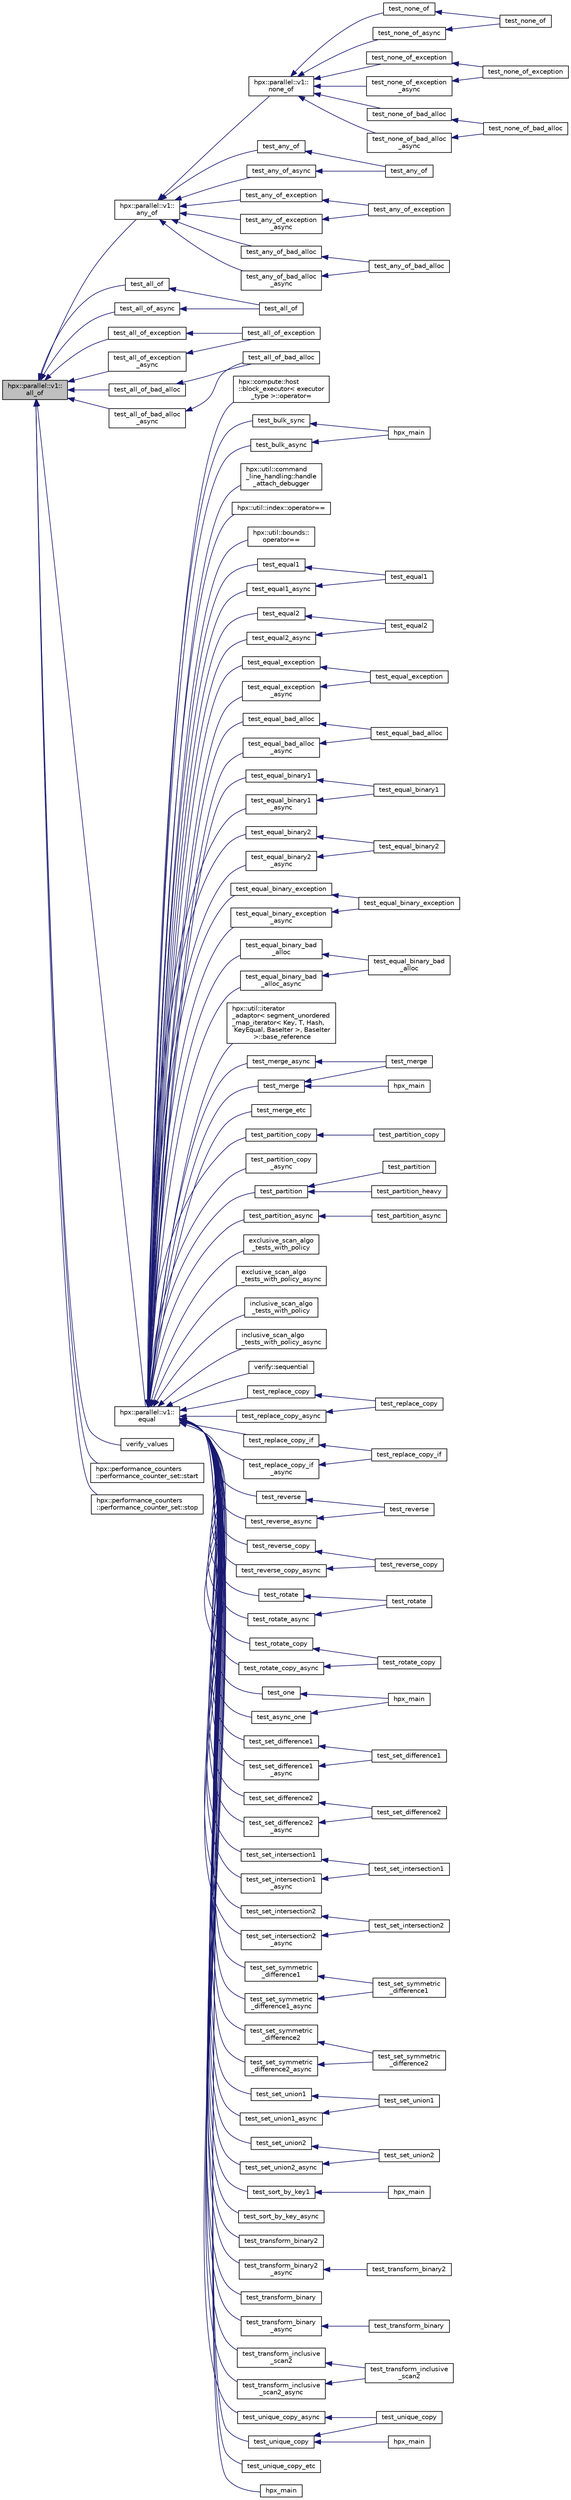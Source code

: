 digraph "hpx::parallel::v1::all_of"
{
  edge [fontname="Helvetica",fontsize="10",labelfontname="Helvetica",labelfontsize="10"];
  node [fontname="Helvetica",fontsize="10",shape=record];
  rankdir="LR";
  Node34 [label="hpx::parallel::v1::\lall_of",height=0.2,width=0.4,color="black", fillcolor="grey75", style="filled", fontcolor="black"];
  Node34 -> Node35 [dir="back",color="midnightblue",fontsize="10",style="solid",fontname="Helvetica"];
  Node35 [label="hpx::parallel::v1::\lany_of",height=0.2,width=0.4,color="black", fillcolor="white", style="filled",URL="$db/db9/namespacehpx_1_1parallel_1_1v1.html#aa0008b3858cfed5bbaca31df3f5c748c"];
  Node35 -> Node36 [dir="back",color="midnightblue",fontsize="10",style="solid",fontname="Helvetica"];
  Node36 [label="hpx::parallel::v1::\lnone_of",height=0.2,width=0.4,color="black", fillcolor="white", style="filled",URL="$db/db9/namespacehpx_1_1parallel_1_1v1.html#ae44352b56d9d9936c0ff9a90a50d3049"];
  Node36 -> Node37 [dir="back",color="midnightblue",fontsize="10",style="solid",fontname="Helvetica"];
  Node37 [label="test_none_of",height=0.2,width=0.4,color="black", fillcolor="white", style="filled",URL="$de/d32/none__of_8cpp.html#a4188d9b781e7ae7dd7a9049eb2ef3c38"];
  Node37 -> Node38 [dir="back",color="midnightblue",fontsize="10",style="solid",fontname="Helvetica"];
  Node38 [label="test_none_of",height=0.2,width=0.4,color="black", fillcolor="white", style="filled",URL="$de/d32/none__of_8cpp.html#ac5140aba2f6cd788c8180f92af739e30"];
  Node36 -> Node39 [dir="back",color="midnightblue",fontsize="10",style="solid",fontname="Helvetica"];
  Node39 [label="test_none_of_async",height=0.2,width=0.4,color="black", fillcolor="white", style="filled",URL="$de/d32/none__of_8cpp.html#a86a0a8c8f53ac6c09d22d4216bbeb59b"];
  Node39 -> Node38 [dir="back",color="midnightblue",fontsize="10",style="solid",fontname="Helvetica"];
  Node36 -> Node40 [dir="back",color="midnightblue",fontsize="10",style="solid",fontname="Helvetica"];
  Node40 [label="test_none_of_exception",height=0.2,width=0.4,color="black", fillcolor="white", style="filled",URL="$de/d32/none__of_8cpp.html#a6fc2ea520cb018511cd2c90504cadf0c"];
  Node40 -> Node41 [dir="back",color="midnightblue",fontsize="10",style="solid",fontname="Helvetica"];
  Node41 [label="test_none_of_exception",height=0.2,width=0.4,color="black", fillcolor="white", style="filled",URL="$de/d32/none__of_8cpp.html#a9bc0c63fc4811f84e58b580bac67d273"];
  Node36 -> Node42 [dir="back",color="midnightblue",fontsize="10",style="solid",fontname="Helvetica"];
  Node42 [label="test_none_of_exception\l_async",height=0.2,width=0.4,color="black", fillcolor="white", style="filled",URL="$de/d32/none__of_8cpp.html#ac4f0567bb6e5f2e6ce455ab913ec9dfc"];
  Node42 -> Node41 [dir="back",color="midnightblue",fontsize="10",style="solid",fontname="Helvetica"];
  Node36 -> Node43 [dir="back",color="midnightblue",fontsize="10",style="solid",fontname="Helvetica"];
  Node43 [label="test_none_of_bad_alloc",height=0.2,width=0.4,color="black", fillcolor="white", style="filled",URL="$de/d32/none__of_8cpp.html#af214362a538f7307354bcfb31b7f6f6c"];
  Node43 -> Node44 [dir="back",color="midnightblue",fontsize="10",style="solid",fontname="Helvetica"];
  Node44 [label="test_none_of_bad_alloc",height=0.2,width=0.4,color="black", fillcolor="white", style="filled",URL="$de/d32/none__of_8cpp.html#a3e0f3a9edc2baebb534bd12d2e5493b0"];
  Node36 -> Node45 [dir="back",color="midnightblue",fontsize="10",style="solid",fontname="Helvetica"];
  Node45 [label="test_none_of_bad_alloc\l_async",height=0.2,width=0.4,color="black", fillcolor="white", style="filled",URL="$de/d32/none__of_8cpp.html#a98a0e0974e9e9829b45c786450df942c"];
  Node45 -> Node44 [dir="back",color="midnightblue",fontsize="10",style="solid",fontname="Helvetica"];
  Node35 -> Node46 [dir="back",color="midnightblue",fontsize="10",style="solid",fontname="Helvetica"];
  Node46 [label="test_any_of",height=0.2,width=0.4,color="black", fillcolor="white", style="filled",URL="$d8/d5d/any__of_8cpp.html#a3be6d1cf182d27096e687217832b6ffb"];
  Node46 -> Node47 [dir="back",color="midnightblue",fontsize="10",style="solid",fontname="Helvetica"];
  Node47 [label="test_any_of",height=0.2,width=0.4,color="black", fillcolor="white", style="filled",URL="$d8/d5d/any__of_8cpp.html#a55a98f67dea107e8ed4973b9dd33d77c"];
  Node35 -> Node48 [dir="back",color="midnightblue",fontsize="10",style="solid",fontname="Helvetica"];
  Node48 [label="test_any_of_async",height=0.2,width=0.4,color="black", fillcolor="white", style="filled",URL="$d8/d5d/any__of_8cpp.html#af1056def42768dd08ff4f98ce58d5586"];
  Node48 -> Node47 [dir="back",color="midnightblue",fontsize="10",style="solid",fontname="Helvetica"];
  Node35 -> Node49 [dir="back",color="midnightblue",fontsize="10",style="solid",fontname="Helvetica"];
  Node49 [label="test_any_of_exception",height=0.2,width=0.4,color="black", fillcolor="white", style="filled",URL="$d8/d5d/any__of_8cpp.html#a348c2914b5d59fa0b61c79e37df17034"];
  Node49 -> Node50 [dir="back",color="midnightblue",fontsize="10",style="solid",fontname="Helvetica"];
  Node50 [label="test_any_of_exception",height=0.2,width=0.4,color="black", fillcolor="white", style="filled",URL="$d8/d5d/any__of_8cpp.html#ac154ae09b1a74e423a7ab23618009447"];
  Node35 -> Node51 [dir="back",color="midnightblue",fontsize="10",style="solid",fontname="Helvetica"];
  Node51 [label="test_any_of_exception\l_async",height=0.2,width=0.4,color="black", fillcolor="white", style="filled",URL="$d8/d5d/any__of_8cpp.html#ad81e0ee038af5e3b7dd176ced1237e38"];
  Node51 -> Node50 [dir="back",color="midnightblue",fontsize="10",style="solid",fontname="Helvetica"];
  Node35 -> Node52 [dir="back",color="midnightblue",fontsize="10",style="solid",fontname="Helvetica"];
  Node52 [label="test_any_of_bad_alloc",height=0.2,width=0.4,color="black", fillcolor="white", style="filled",URL="$d8/d5d/any__of_8cpp.html#a24ee4ddcdaee70f8bbb0a44bab89ff9a"];
  Node52 -> Node53 [dir="back",color="midnightblue",fontsize="10",style="solid",fontname="Helvetica"];
  Node53 [label="test_any_of_bad_alloc",height=0.2,width=0.4,color="black", fillcolor="white", style="filled",URL="$d8/d5d/any__of_8cpp.html#a1a6f0a18938cd83d8516faaa8f8c2a13"];
  Node35 -> Node54 [dir="back",color="midnightblue",fontsize="10",style="solid",fontname="Helvetica"];
  Node54 [label="test_any_of_bad_alloc\l_async",height=0.2,width=0.4,color="black", fillcolor="white", style="filled",URL="$d8/d5d/any__of_8cpp.html#a39de4a734510b3f4ae74c26a6c0834b0"];
  Node54 -> Node53 [dir="back",color="midnightblue",fontsize="10",style="solid",fontname="Helvetica"];
  Node34 -> Node55 [dir="back",color="midnightblue",fontsize="10",style="solid",fontname="Helvetica"];
  Node55 [label="test_all_of",height=0.2,width=0.4,color="black", fillcolor="white", style="filled",URL="$db/d88/all__of_8cpp.html#a4b1c24395fe6b12ce13aba3af14b31b4"];
  Node55 -> Node56 [dir="back",color="midnightblue",fontsize="10",style="solid",fontname="Helvetica"];
  Node56 [label="test_all_of",height=0.2,width=0.4,color="black", fillcolor="white", style="filled",URL="$db/d88/all__of_8cpp.html#af9d610e57b010037ac1f519bcbf56cfb"];
  Node34 -> Node57 [dir="back",color="midnightblue",fontsize="10",style="solid",fontname="Helvetica"];
  Node57 [label="test_all_of_async",height=0.2,width=0.4,color="black", fillcolor="white", style="filled",URL="$db/d88/all__of_8cpp.html#a19895ccda519d8c041e38dfd3ebefe9f"];
  Node57 -> Node56 [dir="back",color="midnightblue",fontsize="10",style="solid",fontname="Helvetica"];
  Node34 -> Node58 [dir="back",color="midnightblue",fontsize="10",style="solid",fontname="Helvetica"];
  Node58 [label="test_all_of_exception",height=0.2,width=0.4,color="black", fillcolor="white", style="filled",URL="$db/d88/all__of_8cpp.html#a29e6f247bb68e8380d3d1e5b23100c84"];
  Node58 -> Node59 [dir="back",color="midnightblue",fontsize="10",style="solid",fontname="Helvetica"];
  Node59 [label="test_all_of_exception",height=0.2,width=0.4,color="black", fillcolor="white", style="filled",URL="$db/d88/all__of_8cpp.html#acca8f99e5f83ca07d5324921ec1a2a1b"];
  Node34 -> Node60 [dir="back",color="midnightblue",fontsize="10",style="solid",fontname="Helvetica"];
  Node60 [label="test_all_of_exception\l_async",height=0.2,width=0.4,color="black", fillcolor="white", style="filled",URL="$db/d88/all__of_8cpp.html#a4e845a23ebb61fed071e6392f8020bce"];
  Node60 -> Node59 [dir="back",color="midnightblue",fontsize="10",style="solid",fontname="Helvetica"];
  Node34 -> Node61 [dir="back",color="midnightblue",fontsize="10",style="solid",fontname="Helvetica"];
  Node61 [label="test_all_of_bad_alloc",height=0.2,width=0.4,color="black", fillcolor="white", style="filled",URL="$db/d88/all__of_8cpp.html#aab2698d7b5bbcc4cbd6e0bf5f0aedafe"];
  Node61 -> Node62 [dir="back",color="midnightblue",fontsize="10",style="solid",fontname="Helvetica"];
  Node62 [label="test_all_of_bad_alloc",height=0.2,width=0.4,color="black", fillcolor="white", style="filled",URL="$db/d88/all__of_8cpp.html#abd165cd5daef043edbd99d5138683f9f"];
  Node34 -> Node63 [dir="back",color="midnightblue",fontsize="10",style="solid",fontname="Helvetica"];
  Node63 [label="test_all_of_bad_alloc\l_async",height=0.2,width=0.4,color="black", fillcolor="white", style="filled",URL="$db/d88/all__of_8cpp.html#a84b0ba77eb643761e4b7b64703e847a1"];
  Node63 -> Node62 [dir="back",color="midnightblue",fontsize="10",style="solid",fontname="Helvetica"];
  Node34 -> Node64 [dir="back",color="midnightblue",fontsize="10",style="solid",fontname="Helvetica"];
  Node64 [label="hpx::parallel::v1::\lequal",height=0.2,width=0.4,color="black", fillcolor="white", style="filled",URL="$db/db9/namespacehpx_1_1parallel_1_1v1.html#a0c7fdfade58cb9d4dda65892a877aa58"];
  Node64 -> Node65 [dir="back",color="midnightblue",fontsize="10",style="solid",fontname="Helvetica"];
  Node65 [label="hpx::compute::host\l::block_executor\< executor\l_type \>::operator=",height=0.2,width=0.4,color="black", fillcolor="white", style="filled",URL="$d5/d95/structhpx_1_1compute_1_1host_1_1block__executor.html#a2e94f39146de2e5db444d93100a1cd9d"];
  Node64 -> Node66 [dir="back",color="midnightblue",fontsize="10",style="solid",fontname="Helvetica"];
  Node66 [label="test_bulk_sync",height=0.2,width=0.4,color="black", fillcolor="white", style="filled",URL="$d2/d56/bulk__async_8cpp.html#abcd3c113797813e7123226b2a864d5df"];
  Node66 -> Node67 [dir="back",color="midnightblue",fontsize="10",style="solid",fontname="Helvetica"];
  Node67 [label="hpx_main",height=0.2,width=0.4,color="black", fillcolor="white", style="filled",URL="$d2/d56/bulk__async_8cpp.html#ab1825231fb9efbfb464404767c072654"];
  Node64 -> Node68 [dir="back",color="midnightblue",fontsize="10",style="solid",fontname="Helvetica"];
  Node68 [label="test_bulk_async",height=0.2,width=0.4,color="black", fillcolor="white", style="filled",URL="$d2/d56/bulk__async_8cpp.html#a0c9f242c44ff4818d7e4996d5ef3f5a5"];
  Node68 -> Node67 [dir="back",color="midnightblue",fontsize="10",style="solid",fontname="Helvetica"];
  Node64 -> Node69 [dir="back",color="midnightblue",fontsize="10",style="solid",fontname="Helvetica"];
  Node69 [label="hpx::util::command\l_line_handling::handle\l_attach_debugger",height=0.2,width=0.4,color="black", fillcolor="white", style="filled",URL="$d2/df0/structhpx_1_1util_1_1command__line__handling.html#ae8163b563d79e71fd4a62eb19be542c7"];
  Node64 -> Node70 [dir="back",color="midnightblue",fontsize="10",style="solid",fontname="Helvetica"];
  Node70 [label="hpx::util::index::operator==",height=0.2,width=0.4,color="black", fillcolor="white", style="filled",URL="$de/d30/classhpx_1_1util_1_1index.html#a8d82b76f61811925b6490c13b9bfe2a4"];
  Node64 -> Node71 [dir="back",color="midnightblue",fontsize="10",style="solid",fontname="Helvetica"];
  Node71 [label="hpx::util::bounds::\loperator==",height=0.2,width=0.4,color="black", fillcolor="white", style="filled",URL="$d4/d1b/classhpx_1_1util_1_1bounds.html#a3fcbce36a9941e7fd6738943c7249e18"];
  Node64 -> Node72 [dir="back",color="midnightblue",fontsize="10",style="solid",fontname="Helvetica"];
  Node72 [label="test_equal1",height=0.2,width=0.4,color="black", fillcolor="white", style="filled",URL="$df/d99/equal_8cpp.html#a993f6ad964cb4afb272f978a0a3e37d2"];
  Node72 -> Node73 [dir="back",color="midnightblue",fontsize="10",style="solid",fontname="Helvetica"];
  Node73 [label="test_equal1",height=0.2,width=0.4,color="black", fillcolor="white", style="filled",URL="$df/d99/equal_8cpp.html#a266612fd266a0ba9c3d331209bcea42b"];
  Node64 -> Node74 [dir="back",color="midnightblue",fontsize="10",style="solid",fontname="Helvetica"];
  Node74 [label="test_equal1_async",height=0.2,width=0.4,color="black", fillcolor="white", style="filled",URL="$df/d99/equal_8cpp.html#a597f8602188e12cea7368e6d9f6594e0"];
  Node74 -> Node73 [dir="back",color="midnightblue",fontsize="10",style="solid",fontname="Helvetica"];
  Node64 -> Node75 [dir="back",color="midnightblue",fontsize="10",style="solid",fontname="Helvetica"];
  Node75 [label="test_equal2",height=0.2,width=0.4,color="black", fillcolor="white", style="filled",URL="$df/d99/equal_8cpp.html#aa6286147cba8b8d2b0eaab5b94d8a677"];
  Node75 -> Node76 [dir="back",color="midnightblue",fontsize="10",style="solid",fontname="Helvetica"];
  Node76 [label="test_equal2",height=0.2,width=0.4,color="black", fillcolor="white", style="filled",URL="$df/d99/equal_8cpp.html#ab46092af8ed024e519558130a9ff6ad7"];
  Node64 -> Node77 [dir="back",color="midnightblue",fontsize="10",style="solid",fontname="Helvetica"];
  Node77 [label="test_equal2_async",height=0.2,width=0.4,color="black", fillcolor="white", style="filled",URL="$df/d99/equal_8cpp.html#a3359950a33be0341540aafc6ef22a748"];
  Node77 -> Node76 [dir="back",color="midnightblue",fontsize="10",style="solid",fontname="Helvetica"];
  Node64 -> Node78 [dir="back",color="midnightblue",fontsize="10",style="solid",fontname="Helvetica"];
  Node78 [label="test_equal_exception",height=0.2,width=0.4,color="black", fillcolor="white", style="filled",URL="$df/d99/equal_8cpp.html#a6692be2d4f8233c6a880b6e716ed3c21"];
  Node78 -> Node79 [dir="back",color="midnightblue",fontsize="10",style="solid",fontname="Helvetica"];
  Node79 [label="test_equal_exception",height=0.2,width=0.4,color="black", fillcolor="white", style="filled",URL="$df/d99/equal_8cpp.html#a654bd2cffe5da6e72f51c68f9ab1163e"];
  Node64 -> Node80 [dir="back",color="midnightblue",fontsize="10",style="solid",fontname="Helvetica"];
  Node80 [label="test_equal_exception\l_async",height=0.2,width=0.4,color="black", fillcolor="white", style="filled",URL="$df/d99/equal_8cpp.html#aefe3cd6440e52513c0e461ceaa633561"];
  Node80 -> Node79 [dir="back",color="midnightblue",fontsize="10",style="solid",fontname="Helvetica"];
  Node64 -> Node81 [dir="back",color="midnightblue",fontsize="10",style="solid",fontname="Helvetica"];
  Node81 [label="test_equal_bad_alloc",height=0.2,width=0.4,color="black", fillcolor="white", style="filled",URL="$df/d99/equal_8cpp.html#af950f7fdd7126a3d4e7070031dc3d5df"];
  Node81 -> Node82 [dir="back",color="midnightblue",fontsize="10",style="solid",fontname="Helvetica"];
  Node82 [label="test_equal_bad_alloc",height=0.2,width=0.4,color="black", fillcolor="white", style="filled",URL="$df/d99/equal_8cpp.html#a318e41dc6f7de4f8efc467ec0b018174"];
  Node64 -> Node83 [dir="back",color="midnightblue",fontsize="10",style="solid",fontname="Helvetica"];
  Node83 [label="test_equal_bad_alloc\l_async",height=0.2,width=0.4,color="black", fillcolor="white", style="filled",URL="$df/d99/equal_8cpp.html#ab3ba5ebcf2015b2ea24c68f1ac9bd45d"];
  Node83 -> Node82 [dir="back",color="midnightblue",fontsize="10",style="solid",fontname="Helvetica"];
  Node64 -> Node84 [dir="back",color="midnightblue",fontsize="10",style="solid",fontname="Helvetica"];
  Node84 [label="test_equal_binary1",height=0.2,width=0.4,color="black", fillcolor="white", style="filled",URL="$d2/ddd/equal__binary_8cpp.html#ac243042dee077edd93dabe07c31f9b67"];
  Node84 -> Node85 [dir="back",color="midnightblue",fontsize="10",style="solid",fontname="Helvetica"];
  Node85 [label="test_equal_binary1",height=0.2,width=0.4,color="black", fillcolor="white", style="filled",URL="$d2/ddd/equal__binary_8cpp.html#aac9403c0b55aee6913ca61ced86fc040"];
  Node64 -> Node86 [dir="back",color="midnightblue",fontsize="10",style="solid",fontname="Helvetica"];
  Node86 [label="test_equal_binary1\l_async",height=0.2,width=0.4,color="black", fillcolor="white", style="filled",URL="$d2/ddd/equal__binary_8cpp.html#a0bf303e8f092a05593843e28a35491da"];
  Node86 -> Node85 [dir="back",color="midnightblue",fontsize="10",style="solid",fontname="Helvetica"];
  Node64 -> Node87 [dir="back",color="midnightblue",fontsize="10",style="solid",fontname="Helvetica"];
  Node87 [label="test_equal_binary2",height=0.2,width=0.4,color="black", fillcolor="white", style="filled",URL="$d2/ddd/equal__binary_8cpp.html#af689980805cbcb82c9ff24d53a778984"];
  Node87 -> Node88 [dir="back",color="midnightblue",fontsize="10",style="solid",fontname="Helvetica"];
  Node88 [label="test_equal_binary2",height=0.2,width=0.4,color="black", fillcolor="white", style="filled",URL="$d2/ddd/equal__binary_8cpp.html#ac61a3dca8256a3977f2fa79a5159f330"];
  Node64 -> Node89 [dir="back",color="midnightblue",fontsize="10",style="solid",fontname="Helvetica"];
  Node89 [label="test_equal_binary2\l_async",height=0.2,width=0.4,color="black", fillcolor="white", style="filled",URL="$d2/ddd/equal__binary_8cpp.html#a65247ce0883e15b03dd40be1d6b43f8d"];
  Node89 -> Node88 [dir="back",color="midnightblue",fontsize="10",style="solid",fontname="Helvetica"];
  Node64 -> Node90 [dir="back",color="midnightblue",fontsize="10",style="solid",fontname="Helvetica"];
  Node90 [label="test_equal_binary_exception",height=0.2,width=0.4,color="black", fillcolor="white", style="filled",URL="$d2/ddd/equal__binary_8cpp.html#aac0d8667f4a6b730f668fb793bf7a348"];
  Node90 -> Node91 [dir="back",color="midnightblue",fontsize="10",style="solid",fontname="Helvetica"];
  Node91 [label="test_equal_binary_exception",height=0.2,width=0.4,color="black", fillcolor="white", style="filled",URL="$d2/ddd/equal__binary_8cpp.html#a38873c530e81ac91641669845f09887a"];
  Node64 -> Node92 [dir="back",color="midnightblue",fontsize="10",style="solid",fontname="Helvetica"];
  Node92 [label="test_equal_binary_exception\l_async",height=0.2,width=0.4,color="black", fillcolor="white", style="filled",URL="$d2/ddd/equal__binary_8cpp.html#ab23d2d7b96fd0abd15e4c710481be38f"];
  Node92 -> Node91 [dir="back",color="midnightblue",fontsize="10",style="solid",fontname="Helvetica"];
  Node64 -> Node93 [dir="back",color="midnightblue",fontsize="10",style="solid",fontname="Helvetica"];
  Node93 [label="test_equal_binary_bad\l_alloc",height=0.2,width=0.4,color="black", fillcolor="white", style="filled",URL="$d2/ddd/equal__binary_8cpp.html#a6563a612c52fb145353dd711752ec0ab"];
  Node93 -> Node94 [dir="back",color="midnightblue",fontsize="10",style="solid",fontname="Helvetica"];
  Node94 [label="test_equal_binary_bad\l_alloc",height=0.2,width=0.4,color="black", fillcolor="white", style="filled",URL="$d2/ddd/equal__binary_8cpp.html#a8cacd12acd667ad1a2115f98c43dedd6"];
  Node64 -> Node95 [dir="back",color="midnightblue",fontsize="10",style="solid",fontname="Helvetica"];
  Node95 [label="test_equal_binary_bad\l_alloc_async",height=0.2,width=0.4,color="black", fillcolor="white", style="filled",URL="$d2/ddd/equal__binary_8cpp.html#ae142fdafd69712b8e1cd0eb516c06740"];
  Node95 -> Node94 [dir="back",color="midnightblue",fontsize="10",style="solid",fontname="Helvetica"];
  Node64 -> Node96 [dir="back",color="midnightblue",fontsize="10",style="solid",fontname="Helvetica"];
  Node96 [label="hpx::util::iterator\l_adaptor\< segment_unordered\l_map_iterator\< Key, T, Hash,\l KeyEqual, BaseIter \>, BaseIter\l \>::base_reference",height=0.2,width=0.4,color="black", fillcolor="white", style="filled",URL="$dd/d31/classhpx_1_1util_1_1iterator__adaptor.html#a94fc51756ea35a5e0b1523c242b7fb3c"];
  Node64 -> Node97 [dir="back",color="midnightblue",fontsize="10",style="solid",fontname="Helvetica"];
  Node97 [label="test_merge",height=0.2,width=0.4,color="black", fillcolor="white", style="filled",URL="$db/d38/merge__range_8cpp.html#a2e0060748d277706ba728016568f1dbf"];
  Node97 -> Node98 [dir="back",color="midnightblue",fontsize="10",style="solid",fontname="Helvetica"];
  Node98 [label="test_merge",height=0.2,width=0.4,color="black", fillcolor="white", style="filled",URL="$db/d38/merge__range_8cpp.html#a28ba96ddbd72d2443824c9f436ce4151"];
  Node97 -> Node99 [dir="back",color="midnightblue",fontsize="10",style="solid",fontname="Helvetica"];
  Node99 [label="hpx_main",height=0.2,width=0.4,color="black", fillcolor="white", style="filled",URL="$db/d38/merge__range_8cpp.html#a4ca51ec94fa82421fc621b58eef7b01c"];
  Node64 -> Node100 [dir="back",color="midnightblue",fontsize="10",style="solid",fontname="Helvetica"];
  Node100 [label="test_merge_async",height=0.2,width=0.4,color="black", fillcolor="white", style="filled",URL="$db/d38/merge__range_8cpp.html#ac7a94e614f43f22799d481ea272af59e"];
  Node100 -> Node98 [dir="back",color="midnightblue",fontsize="10",style="solid",fontname="Helvetica"];
  Node64 -> Node101 [dir="back",color="midnightblue",fontsize="10",style="solid",fontname="Helvetica"];
  Node101 [label="test_merge_etc",height=0.2,width=0.4,color="black", fillcolor="white", style="filled",URL="$dc/d10/merge__tests_8hpp.html#ad0f4882078c9e3e1f692464e67040c7a"];
  Node64 -> Node102 [dir="back",color="midnightblue",fontsize="10",style="solid",fontname="Helvetica"];
  Node102 [label="test_partition_copy",height=0.2,width=0.4,color="black", fillcolor="white", style="filled",URL="$d9/dfa/partition__copy__tests_8hpp.html#ad9ddd8ab895684ada0894aaab61eb447"];
  Node102 -> Node103 [dir="back",color="midnightblue",fontsize="10",style="solid",fontname="Helvetica"];
  Node103 [label="test_partition_copy",height=0.2,width=0.4,color="black", fillcolor="white", style="filled",URL="$d9/dfa/partition__copy__tests_8hpp.html#a5096dfa0bc38fc345992a0392cdd7dfd"];
  Node64 -> Node104 [dir="back",color="midnightblue",fontsize="10",style="solid",fontname="Helvetica"];
  Node104 [label="test_partition_copy\l_async",height=0.2,width=0.4,color="black", fillcolor="white", style="filled",URL="$d9/dfa/partition__copy__tests_8hpp.html#ac159394185d42c0081d696f41aff774c"];
  Node64 -> Node105 [dir="back",color="midnightblue",fontsize="10",style="solid",fontname="Helvetica"];
  Node105 [label="test_partition",height=0.2,width=0.4,color="black", fillcolor="white", style="filled",URL="$df/dd8/partition__tests_8hpp.html#a4f40d9e862c5aaa7e64d56fc15f089ce"];
  Node105 -> Node106 [dir="back",color="midnightblue",fontsize="10",style="solid",fontname="Helvetica"];
  Node106 [label="test_partition",height=0.2,width=0.4,color="black", fillcolor="white", style="filled",URL="$df/dd8/partition__tests_8hpp.html#ac570753d8bc211c4f3f2191fc0614e84"];
  Node105 -> Node107 [dir="back",color="midnightblue",fontsize="10",style="solid",fontname="Helvetica"];
  Node107 [label="test_partition_heavy",height=0.2,width=0.4,color="black", fillcolor="white", style="filled",URL="$df/dd8/partition__tests_8hpp.html#aa34b09b89272730e508bef4664c15560"];
  Node64 -> Node108 [dir="back",color="midnightblue",fontsize="10",style="solid",fontname="Helvetica"];
  Node108 [label="test_partition_async",height=0.2,width=0.4,color="black", fillcolor="white", style="filled",URL="$df/dd8/partition__tests_8hpp.html#aae3d4d8e7dafc0029ef1ef9296dd49da"];
  Node108 -> Node109 [dir="back",color="midnightblue",fontsize="10",style="solid",fontname="Helvetica"];
  Node109 [label="test_partition_async",height=0.2,width=0.4,color="black", fillcolor="white", style="filled",URL="$df/dd8/partition__tests_8hpp.html#a5b2b400969b46c7a629f0794120917a6"];
  Node64 -> Node110 [dir="back",color="midnightblue",fontsize="10",style="solid",fontname="Helvetica"];
  Node110 [label="exclusive_scan_algo\l_tests_with_policy",height=0.2,width=0.4,color="black", fillcolor="white", style="filled",URL="$d2/dda/partitioned__vector__exclusive__scan_8cpp.html#a4a261a1382349c14bb90c84e6c42992f"];
  Node64 -> Node111 [dir="back",color="midnightblue",fontsize="10",style="solid",fontname="Helvetica"];
  Node111 [label="exclusive_scan_algo\l_tests_with_policy_async",height=0.2,width=0.4,color="black", fillcolor="white", style="filled",URL="$d2/dda/partitioned__vector__exclusive__scan_8cpp.html#a430eb978e18bd4deefe98774b98d73d0"];
  Node64 -> Node112 [dir="back",color="midnightblue",fontsize="10",style="solid",fontname="Helvetica"];
  Node112 [label="inclusive_scan_algo\l_tests_with_policy",height=0.2,width=0.4,color="black", fillcolor="white", style="filled",URL="$d0/dd9/partitioned__vector__inclusive__scan_8cpp.html#a34738553072fae9ba4943c819d65ebaf"];
  Node64 -> Node113 [dir="back",color="midnightblue",fontsize="10",style="solid",fontname="Helvetica"];
  Node113 [label="inclusive_scan_algo\l_tests_with_policy_async",height=0.2,width=0.4,color="black", fillcolor="white", style="filled",URL="$d0/dd9/partitioned__vector__inclusive__scan_8cpp.html#ab0bfeba9eb0de80c695d41005ad8d0a9"];
  Node64 -> Node114 [dir="back",color="midnightblue",fontsize="10",style="solid",fontname="Helvetica"];
  Node114 [label="verify::sequential",height=0.2,width=0.4,color="black", fillcolor="white", style="filled",URL="$db/d9c/structverify.html#a9e306b7e822040bbb51f4a5ef9f6d193"];
  Node64 -> Node115 [dir="back",color="midnightblue",fontsize="10",style="solid",fontname="Helvetica"];
  Node115 [label="test_replace_copy",height=0.2,width=0.4,color="black", fillcolor="white", style="filled",URL="$da/d69/replace__copy_8cpp.html#a549287bdbc50f6d0ee9398a1b96d0b3e"];
  Node115 -> Node116 [dir="back",color="midnightblue",fontsize="10",style="solid",fontname="Helvetica"];
  Node116 [label="test_replace_copy",height=0.2,width=0.4,color="black", fillcolor="white", style="filled",URL="$da/d69/replace__copy_8cpp.html#a05c8b7bb0285728f3c094b6d54d917ec"];
  Node64 -> Node117 [dir="back",color="midnightblue",fontsize="10",style="solid",fontname="Helvetica"];
  Node117 [label="test_replace_copy_async",height=0.2,width=0.4,color="black", fillcolor="white", style="filled",URL="$da/d69/replace__copy_8cpp.html#a97e96f670ad38d3f3c03779deb3a346c"];
  Node117 -> Node116 [dir="back",color="midnightblue",fontsize="10",style="solid",fontname="Helvetica"];
  Node64 -> Node118 [dir="back",color="midnightblue",fontsize="10",style="solid",fontname="Helvetica"];
  Node118 [label="test_replace_copy_if",height=0.2,width=0.4,color="black", fillcolor="white", style="filled",URL="$d4/d1c/replace__copy__if_8cpp.html#aa848d9d1e416d0099784c89a557b0a5a"];
  Node118 -> Node119 [dir="back",color="midnightblue",fontsize="10",style="solid",fontname="Helvetica"];
  Node119 [label="test_replace_copy_if",height=0.2,width=0.4,color="black", fillcolor="white", style="filled",URL="$d4/d1c/replace__copy__if_8cpp.html#acee9cfa2e51505cb86a8d62f2faf3262"];
  Node64 -> Node120 [dir="back",color="midnightblue",fontsize="10",style="solid",fontname="Helvetica"];
  Node120 [label="test_replace_copy_if\l_async",height=0.2,width=0.4,color="black", fillcolor="white", style="filled",URL="$d4/d1c/replace__copy__if_8cpp.html#aa32e57023525ecb3fe7d68c541ef1fb4"];
  Node120 -> Node119 [dir="back",color="midnightblue",fontsize="10",style="solid",fontname="Helvetica"];
  Node64 -> Node121 [dir="back",color="midnightblue",fontsize="10",style="solid",fontname="Helvetica"];
  Node121 [label="test_reverse",height=0.2,width=0.4,color="black", fillcolor="white", style="filled",URL="$d8/dc4/reverse_8cpp.html#a698a7dfc93bebfd1903e9279d728b478"];
  Node121 -> Node122 [dir="back",color="midnightblue",fontsize="10",style="solid",fontname="Helvetica"];
  Node122 [label="test_reverse",height=0.2,width=0.4,color="black", fillcolor="white", style="filled",URL="$d8/dc4/reverse_8cpp.html#af8ceb06646276dda271ee75fb9cb1330"];
  Node64 -> Node123 [dir="back",color="midnightblue",fontsize="10",style="solid",fontname="Helvetica"];
  Node123 [label="test_reverse_async",height=0.2,width=0.4,color="black", fillcolor="white", style="filled",URL="$d8/dc4/reverse_8cpp.html#a98d04b1d1b66041667a0b108cb75bd94"];
  Node123 -> Node122 [dir="back",color="midnightblue",fontsize="10",style="solid",fontname="Helvetica"];
  Node64 -> Node124 [dir="back",color="midnightblue",fontsize="10",style="solid",fontname="Helvetica"];
  Node124 [label="test_reverse_copy",height=0.2,width=0.4,color="black", fillcolor="white", style="filled",URL="$dd/d14/reverse__copy_8cpp.html#a298232cec66ae90b0563ba2508e907b5"];
  Node124 -> Node125 [dir="back",color="midnightblue",fontsize="10",style="solid",fontname="Helvetica"];
  Node125 [label="test_reverse_copy",height=0.2,width=0.4,color="black", fillcolor="white", style="filled",URL="$dd/d14/reverse__copy_8cpp.html#ab0b50f6c4edc06c204ac93d6fa68a350"];
  Node64 -> Node126 [dir="back",color="midnightblue",fontsize="10",style="solid",fontname="Helvetica"];
  Node126 [label="test_reverse_copy_async",height=0.2,width=0.4,color="black", fillcolor="white", style="filled",URL="$dd/d14/reverse__copy_8cpp.html#ab9e629812148935cc830738ad470eb27"];
  Node126 -> Node125 [dir="back",color="midnightblue",fontsize="10",style="solid",fontname="Helvetica"];
  Node64 -> Node127 [dir="back",color="midnightblue",fontsize="10",style="solid",fontname="Helvetica"];
  Node127 [label="test_rotate",height=0.2,width=0.4,color="black", fillcolor="white", style="filled",URL="$d7/d5d/rotate_8cpp.html#ab8a8520d8bdef3f9022bc5377426d949"];
  Node127 -> Node128 [dir="back",color="midnightblue",fontsize="10",style="solid",fontname="Helvetica"];
  Node128 [label="test_rotate",height=0.2,width=0.4,color="black", fillcolor="white", style="filled",URL="$d7/d5d/rotate_8cpp.html#ae9e7ca0d224acd1e52ac006b1b1249e6"];
  Node64 -> Node129 [dir="back",color="midnightblue",fontsize="10",style="solid",fontname="Helvetica"];
  Node129 [label="test_rotate_async",height=0.2,width=0.4,color="black", fillcolor="white", style="filled",URL="$d7/d5d/rotate_8cpp.html#ae3e37eb13d1c555e7ec861e99599cecb"];
  Node129 -> Node128 [dir="back",color="midnightblue",fontsize="10",style="solid",fontname="Helvetica"];
  Node64 -> Node130 [dir="back",color="midnightblue",fontsize="10",style="solid",fontname="Helvetica"];
  Node130 [label="test_rotate_copy",height=0.2,width=0.4,color="black", fillcolor="white", style="filled",URL="$da/d77/rotate__copy_8cpp.html#aef8e9231188daeb3b06747b380edc1d4"];
  Node130 -> Node131 [dir="back",color="midnightblue",fontsize="10",style="solid",fontname="Helvetica"];
  Node131 [label="test_rotate_copy",height=0.2,width=0.4,color="black", fillcolor="white", style="filled",URL="$da/d77/rotate__copy_8cpp.html#aaea38fe186770a0f25e4bd45d2bc0efe"];
  Node64 -> Node132 [dir="back",color="midnightblue",fontsize="10",style="solid",fontname="Helvetica"];
  Node132 [label="test_rotate_copy_async",height=0.2,width=0.4,color="black", fillcolor="white", style="filled",URL="$da/d77/rotate__copy_8cpp.html#a1f7621ef1cefc5b6afa027925c14e5be"];
  Node132 -> Node131 [dir="back",color="midnightblue",fontsize="10",style="solid",fontname="Helvetica"];
  Node64 -> Node133 [dir="back",color="midnightblue",fontsize="10",style="solid",fontname="Helvetica"];
  Node133 [label="test_one",height=0.2,width=0.4,color="black", fillcolor="white", style="filled",URL="$d6/d4b/scan__different__inits_8cpp.html#a2dca6b152f8357818ee3cc75d6547a40"];
  Node133 -> Node134 [dir="back",color="midnightblue",fontsize="10",style="solid",fontname="Helvetica"];
  Node134 [label="hpx_main",height=0.2,width=0.4,color="black", fillcolor="white", style="filled",URL="$d6/d4b/scan__different__inits_8cpp.html#a4ca51ec94fa82421fc621b58eef7b01c"];
  Node64 -> Node135 [dir="back",color="midnightblue",fontsize="10",style="solid",fontname="Helvetica"];
  Node135 [label="test_async_one",height=0.2,width=0.4,color="black", fillcolor="white", style="filled",URL="$d6/d4b/scan__different__inits_8cpp.html#afe7bf95c5a454262bee1d49e0c9a2b4e"];
  Node135 -> Node134 [dir="back",color="midnightblue",fontsize="10",style="solid",fontname="Helvetica"];
  Node64 -> Node136 [dir="back",color="midnightblue",fontsize="10",style="solid",fontname="Helvetica"];
  Node136 [label="test_set_difference1",height=0.2,width=0.4,color="black", fillcolor="white", style="filled",URL="$d5/d98/set__difference_8cpp.html#aa5ef48dcbfc36441fd35dfaf8a44405a"];
  Node136 -> Node137 [dir="back",color="midnightblue",fontsize="10",style="solid",fontname="Helvetica"];
  Node137 [label="test_set_difference1",height=0.2,width=0.4,color="black", fillcolor="white", style="filled",URL="$d5/d98/set__difference_8cpp.html#a83e8c92f1666fe095721c8ea4ef8ca90"];
  Node64 -> Node138 [dir="back",color="midnightblue",fontsize="10",style="solid",fontname="Helvetica"];
  Node138 [label="test_set_difference1\l_async",height=0.2,width=0.4,color="black", fillcolor="white", style="filled",URL="$d5/d98/set__difference_8cpp.html#a7c5d0e06c1a72bdf86a4d59bcdfaf206"];
  Node138 -> Node137 [dir="back",color="midnightblue",fontsize="10",style="solid",fontname="Helvetica"];
  Node64 -> Node139 [dir="back",color="midnightblue",fontsize="10",style="solid",fontname="Helvetica"];
  Node139 [label="test_set_difference2",height=0.2,width=0.4,color="black", fillcolor="white", style="filled",URL="$d5/d98/set__difference_8cpp.html#a7e5cdcd8b098d630b553a44690695466"];
  Node139 -> Node140 [dir="back",color="midnightblue",fontsize="10",style="solid",fontname="Helvetica"];
  Node140 [label="test_set_difference2",height=0.2,width=0.4,color="black", fillcolor="white", style="filled",URL="$d5/d98/set__difference_8cpp.html#abb472a1f465d351ea084ea362a5fe669"];
  Node64 -> Node141 [dir="back",color="midnightblue",fontsize="10",style="solid",fontname="Helvetica"];
  Node141 [label="test_set_difference2\l_async",height=0.2,width=0.4,color="black", fillcolor="white", style="filled",URL="$d5/d98/set__difference_8cpp.html#ac38db7d14fe24f38054132e20e95a1d6"];
  Node141 -> Node140 [dir="back",color="midnightblue",fontsize="10",style="solid",fontname="Helvetica"];
  Node64 -> Node142 [dir="back",color="midnightblue",fontsize="10",style="solid",fontname="Helvetica"];
  Node142 [label="test_set_intersection1",height=0.2,width=0.4,color="black", fillcolor="white", style="filled",URL="$dd/d83/set__intersection_8cpp.html#a26ae57f28f2ec442dcd8fe3fd5e0225c"];
  Node142 -> Node143 [dir="back",color="midnightblue",fontsize="10",style="solid",fontname="Helvetica"];
  Node143 [label="test_set_intersection1",height=0.2,width=0.4,color="black", fillcolor="white", style="filled",URL="$dd/d83/set__intersection_8cpp.html#ae89369e72fb53b6b228b7802905112d7"];
  Node64 -> Node144 [dir="back",color="midnightblue",fontsize="10",style="solid",fontname="Helvetica"];
  Node144 [label="test_set_intersection1\l_async",height=0.2,width=0.4,color="black", fillcolor="white", style="filled",URL="$dd/d83/set__intersection_8cpp.html#ad4d7143e7c4fb9a9d288dbf5304fe792"];
  Node144 -> Node143 [dir="back",color="midnightblue",fontsize="10",style="solid",fontname="Helvetica"];
  Node64 -> Node145 [dir="back",color="midnightblue",fontsize="10",style="solid",fontname="Helvetica"];
  Node145 [label="test_set_intersection2",height=0.2,width=0.4,color="black", fillcolor="white", style="filled",URL="$dd/d83/set__intersection_8cpp.html#a539d8b0bd3df41a9cd2658f6751c84a4"];
  Node145 -> Node146 [dir="back",color="midnightblue",fontsize="10",style="solid",fontname="Helvetica"];
  Node146 [label="test_set_intersection2",height=0.2,width=0.4,color="black", fillcolor="white", style="filled",URL="$dd/d83/set__intersection_8cpp.html#a547b964f7faba46990dafbb9e6d8a96e"];
  Node64 -> Node147 [dir="back",color="midnightblue",fontsize="10",style="solid",fontname="Helvetica"];
  Node147 [label="test_set_intersection2\l_async",height=0.2,width=0.4,color="black", fillcolor="white", style="filled",URL="$dd/d83/set__intersection_8cpp.html#a55845f5792feea3dbd9edbc297f32663"];
  Node147 -> Node146 [dir="back",color="midnightblue",fontsize="10",style="solid",fontname="Helvetica"];
  Node64 -> Node148 [dir="back",color="midnightblue",fontsize="10",style="solid",fontname="Helvetica"];
  Node148 [label="test_set_symmetric\l_difference1",height=0.2,width=0.4,color="black", fillcolor="white", style="filled",URL="$d4/d0c/set__symmetric__difference_8cpp.html#a72e3a27d859122adca768080762a6937"];
  Node148 -> Node149 [dir="back",color="midnightblue",fontsize="10",style="solid",fontname="Helvetica"];
  Node149 [label="test_set_symmetric\l_difference1",height=0.2,width=0.4,color="black", fillcolor="white", style="filled",URL="$d4/d0c/set__symmetric__difference_8cpp.html#a4ca9adcea10de8f266e52386db9a0edb"];
  Node64 -> Node150 [dir="back",color="midnightblue",fontsize="10",style="solid",fontname="Helvetica"];
  Node150 [label="test_set_symmetric\l_difference1_async",height=0.2,width=0.4,color="black", fillcolor="white", style="filled",URL="$d4/d0c/set__symmetric__difference_8cpp.html#a3be9afeae23e298c9b3af32ada4db7c9"];
  Node150 -> Node149 [dir="back",color="midnightblue",fontsize="10",style="solid",fontname="Helvetica"];
  Node64 -> Node151 [dir="back",color="midnightblue",fontsize="10",style="solid",fontname="Helvetica"];
  Node151 [label="test_set_symmetric\l_difference2",height=0.2,width=0.4,color="black", fillcolor="white", style="filled",URL="$d4/d0c/set__symmetric__difference_8cpp.html#aad15f5840f8e5438bc5ec5203fb472d9"];
  Node151 -> Node152 [dir="back",color="midnightblue",fontsize="10",style="solid",fontname="Helvetica"];
  Node152 [label="test_set_symmetric\l_difference2",height=0.2,width=0.4,color="black", fillcolor="white", style="filled",URL="$d4/d0c/set__symmetric__difference_8cpp.html#ab6dbf7a0c746abfb37379b406eac4381"];
  Node64 -> Node153 [dir="back",color="midnightblue",fontsize="10",style="solid",fontname="Helvetica"];
  Node153 [label="test_set_symmetric\l_difference2_async",height=0.2,width=0.4,color="black", fillcolor="white", style="filled",URL="$d4/d0c/set__symmetric__difference_8cpp.html#af9925c4684e172430d77219020a782c5"];
  Node153 -> Node152 [dir="back",color="midnightblue",fontsize="10",style="solid",fontname="Helvetica"];
  Node64 -> Node154 [dir="back",color="midnightblue",fontsize="10",style="solid",fontname="Helvetica"];
  Node154 [label="test_set_union1",height=0.2,width=0.4,color="black", fillcolor="white", style="filled",URL="$d7/d76/set__union_8cpp.html#aad0a35e61d16be3a9a9a1ad9ab61d8a8"];
  Node154 -> Node155 [dir="back",color="midnightblue",fontsize="10",style="solid",fontname="Helvetica"];
  Node155 [label="test_set_union1",height=0.2,width=0.4,color="black", fillcolor="white", style="filled",URL="$d7/d76/set__union_8cpp.html#a1d17f0a34c7d6b956f42c5afb0ab2a9a"];
  Node64 -> Node156 [dir="back",color="midnightblue",fontsize="10",style="solid",fontname="Helvetica"];
  Node156 [label="test_set_union1_async",height=0.2,width=0.4,color="black", fillcolor="white", style="filled",URL="$d7/d76/set__union_8cpp.html#a4a2990d6e0b29a4b6975008a74f256a6"];
  Node156 -> Node155 [dir="back",color="midnightblue",fontsize="10",style="solid",fontname="Helvetica"];
  Node64 -> Node157 [dir="back",color="midnightblue",fontsize="10",style="solid",fontname="Helvetica"];
  Node157 [label="test_set_union2",height=0.2,width=0.4,color="black", fillcolor="white", style="filled",URL="$d7/d76/set__union_8cpp.html#a035fcfe19c89b694a9cd09f9b33fca21"];
  Node157 -> Node158 [dir="back",color="midnightblue",fontsize="10",style="solid",fontname="Helvetica"];
  Node158 [label="test_set_union2",height=0.2,width=0.4,color="black", fillcolor="white", style="filled",URL="$d7/d76/set__union_8cpp.html#aa459d5f91f6fd9b8372ded4a74e2399b"];
  Node64 -> Node159 [dir="back",color="midnightblue",fontsize="10",style="solid",fontname="Helvetica"];
  Node159 [label="test_set_union2_async",height=0.2,width=0.4,color="black", fillcolor="white", style="filled",URL="$d7/d76/set__union_8cpp.html#a18c984db0d092fc351908f4725450a40"];
  Node159 -> Node158 [dir="back",color="midnightblue",fontsize="10",style="solid",fontname="Helvetica"];
  Node64 -> Node160 [dir="back",color="midnightblue",fontsize="10",style="solid",fontname="Helvetica"];
  Node160 [label="test_sort_by_key1",height=0.2,width=0.4,color="black", fillcolor="white", style="filled",URL="$df/daa/sort__by__key_8cpp.html#a8652239ac3ed0857d7ab6d8a87ee38d5"];
  Node160 -> Node161 [dir="back",color="midnightblue",fontsize="10",style="solid",fontname="Helvetica"];
  Node161 [label="hpx_main",height=0.2,width=0.4,color="black", fillcolor="white", style="filled",URL="$df/daa/sort__by__key_8cpp.html#a4ca51ec94fa82421fc621b58eef7b01c"];
  Node64 -> Node162 [dir="back",color="midnightblue",fontsize="10",style="solid",fontname="Helvetica"];
  Node162 [label="test_sort_by_key_async",height=0.2,width=0.4,color="black", fillcolor="white", style="filled",URL="$df/daa/sort__by__key_8cpp.html#ac09b80a6ff7103516379f571e4f168ce"];
  Node64 -> Node163 [dir="back",color="midnightblue",fontsize="10",style="solid",fontname="Helvetica"];
  Node163 [label="test_transform_binary2",height=0.2,width=0.4,color="black", fillcolor="white", style="filled",URL="$d7/dcc/transform__binary2__tests_8hpp.html#a5633d2cc1591e633c618498c97abf0f6"];
  Node64 -> Node164 [dir="back",color="midnightblue",fontsize="10",style="solid",fontname="Helvetica"];
  Node164 [label="test_transform_binary2\l_async",height=0.2,width=0.4,color="black", fillcolor="white", style="filled",URL="$d7/dcc/transform__binary2__tests_8hpp.html#a813584916bde8db922ccc9d3b9f344b1"];
  Node164 -> Node165 [dir="back",color="midnightblue",fontsize="10",style="solid",fontname="Helvetica"];
  Node165 [label="test_transform_binary2",height=0.2,width=0.4,color="black", fillcolor="white", style="filled",URL="$d1/d5d/transform__binary2_8cpp.html#ad5da543e2333fac179a5672fd5a15a59"];
  Node64 -> Node166 [dir="back",color="midnightblue",fontsize="10",style="solid",fontname="Helvetica"];
  Node166 [label="test_transform_binary",height=0.2,width=0.4,color="black", fillcolor="white", style="filled",URL="$dd/d5d/transform__binary__tests_8hpp.html#aac39bbca545fd16d8470b9668a600282"];
  Node64 -> Node167 [dir="back",color="midnightblue",fontsize="10",style="solid",fontname="Helvetica"];
  Node167 [label="test_transform_binary\l_async",height=0.2,width=0.4,color="black", fillcolor="white", style="filled",URL="$dd/d5d/transform__binary__tests_8hpp.html#a9c94d21a83c7d690561eeba5c2ea66a2"];
  Node167 -> Node168 [dir="back",color="midnightblue",fontsize="10",style="solid",fontname="Helvetica"];
  Node168 [label="test_transform_binary",height=0.2,width=0.4,color="black", fillcolor="white", style="filled",URL="$d1/d75/transform__binary_8cpp.html#a8c53706b9b926ce76ab61f0ff62c369e"];
  Node64 -> Node169 [dir="back",color="midnightblue",fontsize="10",style="solid",fontname="Helvetica"];
  Node169 [label="test_transform_inclusive\l_scan2",height=0.2,width=0.4,color="black", fillcolor="white", style="filled",URL="$d0/d83/transform__inclusive__scan_8cpp.html#ad61e5144c5e99d46fc37ba2e7388bcb6"];
  Node169 -> Node170 [dir="back",color="midnightblue",fontsize="10",style="solid",fontname="Helvetica"];
  Node170 [label="test_transform_inclusive\l_scan2",height=0.2,width=0.4,color="black", fillcolor="white", style="filled",URL="$d0/d83/transform__inclusive__scan_8cpp.html#a9a24dad81ba423213aa20d43469af609"];
  Node64 -> Node171 [dir="back",color="midnightblue",fontsize="10",style="solid",fontname="Helvetica"];
  Node171 [label="test_transform_inclusive\l_scan2_async",height=0.2,width=0.4,color="black", fillcolor="white", style="filled",URL="$d0/d83/transform__inclusive__scan_8cpp.html#a8436ade25dbfc68a881d8cfec6213553"];
  Node171 -> Node170 [dir="back",color="midnightblue",fontsize="10",style="solid",fontname="Helvetica"];
  Node64 -> Node172 [dir="back",color="midnightblue",fontsize="10",style="solid",fontname="Helvetica"];
  Node172 [label="test_unique_copy",height=0.2,width=0.4,color="black", fillcolor="white", style="filled",URL="$db/d2d/unique__copy__range_8cpp.html#a430a316532273e52ba2fec98612fccd1"];
  Node172 -> Node173 [dir="back",color="midnightblue",fontsize="10",style="solid",fontname="Helvetica"];
  Node173 [label="test_unique_copy",height=0.2,width=0.4,color="black", fillcolor="white", style="filled",URL="$db/d2d/unique__copy__range_8cpp.html#ae9dd32957b40b1c4cd3101e748b205d6"];
  Node172 -> Node174 [dir="back",color="midnightblue",fontsize="10",style="solid",fontname="Helvetica"];
  Node174 [label="hpx_main",height=0.2,width=0.4,color="black", fillcolor="white", style="filled",URL="$db/d2d/unique__copy__range_8cpp.html#a4ca51ec94fa82421fc621b58eef7b01c"];
  Node64 -> Node175 [dir="back",color="midnightblue",fontsize="10",style="solid",fontname="Helvetica"];
  Node175 [label="test_unique_copy_async",height=0.2,width=0.4,color="black", fillcolor="white", style="filled",URL="$db/d2d/unique__copy__range_8cpp.html#a7bd3aa17d960e55b29380b19ae3cb55f"];
  Node175 -> Node173 [dir="back",color="midnightblue",fontsize="10",style="solid",fontname="Helvetica"];
  Node64 -> Node176 [dir="back",color="midnightblue",fontsize="10",style="solid",fontname="Helvetica"];
  Node176 [label="test_unique_copy_etc",height=0.2,width=0.4,color="black", fillcolor="white", style="filled",URL="$d8/dff/unique__copy__tests_8hpp.html#a987292fe962b0cf655a572c28b7d351f"];
  Node64 -> Node177 [dir="back",color="midnightblue",fontsize="10",style="solid",fontname="Helvetica"];
  Node177 [label="hpx_main",height=0.2,width=0.4,color="black", fillcolor="white", style="filled",URL="$da/dfd/zero__copy__parcels__1001_8cpp.html#aefd26dd818037509b2241068d57e3e1d"];
  Node34 -> Node178 [dir="back",color="midnightblue",fontsize="10",style="solid",fontname="Helvetica"];
  Node178 [label="verify_values",height=0.2,width=0.4,color="black", fillcolor="white", style="filled",URL="$d7/dfb/partitioned__vector__scan_8hpp.html#a1b81c4c13d30b08cac00db9b75578cf1"];
  Node34 -> Node179 [dir="back",color="midnightblue",fontsize="10",style="solid",fontname="Helvetica"];
  Node179 [label="hpx::performance_counters\l::performance_counter_set::start",height=0.2,width=0.4,color="black", fillcolor="white", style="filled",URL="$df/d08/classhpx_1_1performance__counters_1_1performance__counter__set.html#a6c20ebca6102053e2e64412eefb66e49"];
  Node34 -> Node180 [dir="back",color="midnightblue",fontsize="10",style="solid",fontname="Helvetica"];
  Node180 [label="hpx::performance_counters\l::performance_counter_set::stop",height=0.2,width=0.4,color="black", fillcolor="white", style="filled",URL="$df/d08/classhpx_1_1performance__counters_1_1performance__counter__set.html#ac27fe3239c0d1b9b23fa473cb87bb6a0"];
}
